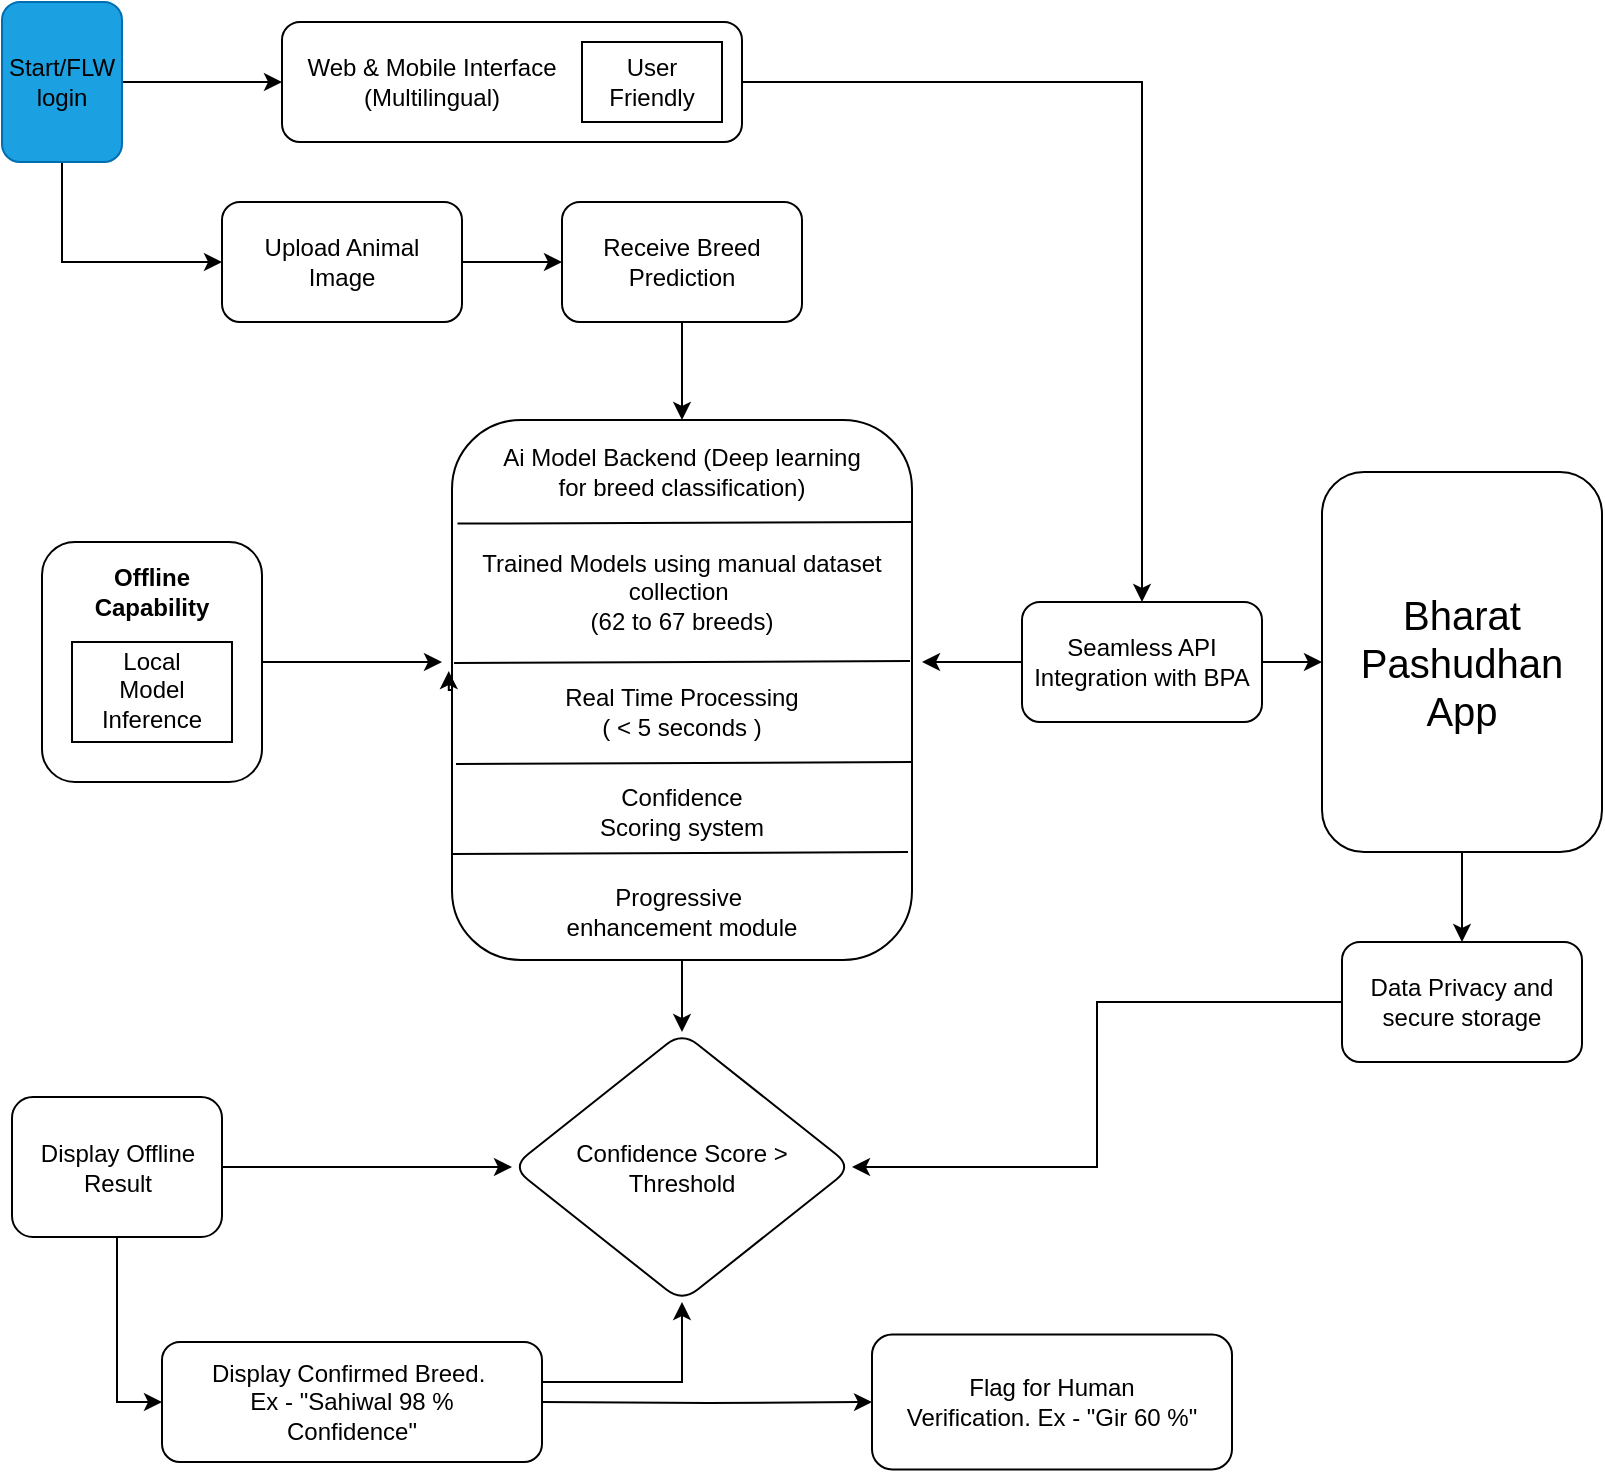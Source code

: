 <mxfile version="28.2.5">
  <diagram name="Page-1" id="f5k4R3PXAnSatEE4t928">
    <mxGraphModel dx="1226" dy="667" grid="1" gridSize="10" guides="1" tooltips="1" connect="1" arrows="1" fold="1" page="1" pageScale="1" pageWidth="850" pageHeight="1100" math="0" shadow="0">
      <root>
        <mxCell id="0" />
        <mxCell id="1" parent="0" />
        <mxCell id="JgzNHoKb5DvwIeMfJbxF-3" value="" style="edgeStyle=orthogonalEdgeStyle;rounded=0;orthogonalLoop=1;jettySize=auto;html=1;" edge="1" parent="1" source="JgzNHoKb5DvwIeMfJbxF-1" target="JgzNHoKb5DvwIeMfJbxF-2">
          <mxGeometry relative="1" as="geometry" />
        </mxCell>
        <mxCell id="JgzNHoKb5DvwIeMfJbxF-9" value="" style="edgeStyle=orthogonalEdgeStyle;rounded=0;orthogonalLoop=1;jettySize=auto;html=1;" edge="1" parent="1" source="JgzNHoKb5DvwIeMfJbxF-1" target="JgzNHoKb5DvwIeMfJbxF-8">
          <mxGeometry relative="1" as="geometry">
            <Array as="points">
              <mxPoint x="170" y="180" />
            </Array>
          </mxGeometry>
        </mxCell>
        <mxCell id="JgzNHoKb5DvwIeMfJbxF-1" value="" style="rounded=1;whiteSpace=wrap;html=1;direction=south;fillColor=#1ba1e2;strokeColor=#006EAF;fontColor=#ffffff;" vertex="1" parent="1">
          <mxGeometry x="140" y="50" width="60" height="80" as="geometry" />
        </mxCell>
        <mxCell id="JgzNHoKb5DvwIeMfJbxF-5" value="" style="edgeStyle=orthogonalEdgeStyle;rounded=0;orthogonalLoop=1;jettySize=auto;html=1;" edge="1" parent="1" source="JgzNHoKb5DvwIeMfJbxF-2" target="JgzNHoKb5DvwIeMfJbxF-4">
          <mxGeometry relative="1" as="geometry" />
        </mxCell>
        <mxCell id="JgzNHoKb5DvwIeMfJbxF-2" value="" style="whiteSpace=wrap;html=1;rounded=1;fontColor=light-dark(#f00a0a, #ededed);" vertex="1" parent="1">
          <mxGeometry x="280" y="60" width="230" height="60" as="geometry" />
        </mxCell>
        <mxCell id="JgzNHoKb5DvwIeMfJbxF-7" value="" style="edgeStyle=orthogonalEdgeStyle;rounded=0;orthogonalLoop=1;jettySize=auto;html=1;" edge="1" parent="1" source="JgzNHoKb5DvwIeMfJbxF-4" target="JgzNHoKb5DvwIeMfJbxF-6">
          <mxGeometry relative="1" as="geometry" />
        </mxCell>
        <mxCell id="JgzNHoKb5DvwIeMfJbxF-30" style="edgeStyle=orthogonalEdgeStyle;rounded=0;orthogonalLoop=1;jettySize=auto;html=1;" edge="1" parent="1" source="JgzNHoKb5DvwIeMfJbxF-4">
          <mxGeometry relative="1" as="geometry">
            <mxPoint x="600" y="380" as="targetPoint" />
          </mxGeometry>
        </mxCell>
        <mxCell id="JgzNHoKb5DvwIeMfJbxF-4" value="Seamless API Integration with BPA" style="whiteSpace=wrap;html=1;rounded=1;" vertex="1" parent="1">
          <mxGeometry x="650" y="350" width="120" height="60" as="geometry" />
        </mxCell>
        <mxCell id="JgzNHoKb5DvwIeMfJbxF-34" value="" style="edgeStyle=orthogonalEdgeStyle;rounded=0;orthogonalLoop=1;jettySize=auto;html=1;" edge="1" parent="1" source="JgzNHoKb5DvwIeMfJbxF-6" target="JgzNHoKb5DvwIeMfJbxF-33">
          <mxGeometry relative="1" as="geometry" />
        </mxCell>
        <mxCell id="JgzNHoKb5DvwIeMfJbxF-6" value="&lt;font style=&quot;font-size: 20px;&quot;&gt;Bharat Pashudhan App&lt;/font&gt;" style="whiteSpace=wrap;html=1;rounded=1;direction=south;" vertex="1" parent="1">
          <mxGeometry x="800" y="285" width="140" height="190" as="geometry" />
        </mxCell>
        <mxCell id="JgzNHoKb5DvwIeMfJbxF-11" value="" style="edgeStyle=orthogonalEdgeStyle;rounded=0;orthogonalLoop=1;jettySize=auto;html=1;" edge="1" parent="1" source="JgzNHoKb5DvwIeMfJbxF-8" target="JgzNHoKb5DvwIeMfJbxF-10">
          <mxGeometry relative="1" as="geometry" />
        </mxCell>
        <mxCell id="JgzNHoKb5DvwIeMfJbxF-8" value="" style="whiteSpace=wrap;html=1;rounded=1;" vertex="1" parent="1">
          <mxGeometry x="250" y="150" width="120" height="60" as="geometry" />
        </mxCell>
        <mxCell id="JgzNHoKb5DvwIeMfJbxF-13" value="" style="edgeStyle=orthogonalEdgeStyle;rounded=0;orthogonalLoop=1;jettySize=auto;html=1;" edge="1" parent="1" source="JgzNHoKb5DvwIeMfJbxF-10" target="JgzNHoKb5DvwIeMfJbxF-12">
          <mxGeometry relative="1" as="geometry" />
        </mxCell>
        <mxCell id="JgzNHoKb5DvwIeMfJbxF-10" value="" style="whiteSpace=wrap;html=1;rounded=1;" vertex="1" parent="1">
          <mxGeometry x="420" y="150" width="120" height="60" as="geometry" />
        </mxCell>
        <mxCell id="JgzNHoKb5DvwIeMfJbxF-32" value="" style="edgeStyle=orthogonalEdgeStyle;rounded=0;orthogonalLoop=1;jettySize=auto;html=1;" edge="1" parent="1" source="JgzNHoKb5DvwIeMfJbxF-12" target="JgzNHoKb5DvwIeMfJbxF-31">
          <mxGeometry relative="1" as="geometry" />
        </mxCell>
        <mxCell id="JgzNHoKb5DvwIeMfJbxF-12" value="" style="whiteSpace=wrap;html=1;rounded=1;" vertex="1" parent="1">
          <mxGeometry x="365" y="259" width="230" height="270" as="geometry" />
        </mxCell>
        <mxCell id="JgzNHoKb5DvwIeMfJbxF-16" style="edgeStyle=orthogonalEdgeStyle;rounded=0;orthogonalLoop=1;jettySize=auto;html=1;exitX=0;exitY=0.5;exitDx=0;exitDy=0;entryX=-0.007;entryY=0.465;entryDx=0;entryDy=0;entryPerimeter=0;" edge="1" parent="1" source="JgzNHoKb5DvwIeMfJbxF-12" target="JgzNHoKb5DvwIeMfJbxF-12">
          <mxGeometry relative="1" as="geometry" />
        </mxCell>
        <mxCell id="JgzNHoKb5DvwIeMfJbxF-19" style="edgeStyle=orthogonalEdgeStyle;rounded=0;orthogonalLoop=1;jettySize=auto;html=1;exitX=0.5;exitY=1;exitDx=0;exitDy=0;" edge="1" parent="1" source="JgzNHoKb5DvwIeMfJbxF-12" target="JgzNHoKb5DvwIeMfJbxF-12">
          <mxGeometry relative="1" as="geometry" />
        </mxCell>
        <mxCell id="JgzNHoKb5DvwIeMfJbxF-20" value="" style="endArrow=none;html=1;rounded=0;entryX=1.003;entryY=0.153;entryDx=0;entryDy=0;entryPerimeter=0;exitX=0.015;exitY=0.156;exitDx=0;exitDy=0;exitPerimeter=0;elbow=vertical;" edge="1" parent="1">
          <mxGeometry width="50" height="50" relative="1" as="geometry">
            <mxPoint x="367.76" y="310.81" as="sourcePoint" />
            <mxPoint x="595" y="310.0" as="targetPoint" />
            <Array as="points" />
          </mxGeometry>
        </mxCell>
        <mxCell id="JgzNHoKb5DvwIeMfJbxF-21" value="" style="endArrow=none;html=1;rounded=0;entryX=1.003;entryY=0.153;entryDx=0;entryDy=0;entryPerimeter=0;exitX=0.015;exitY=0.156;exitDx=0;exitDy=0;exitPerimeter=0;elbow=vertical;" edge="1" parent="1">
          <mxGeometry width="50" height="50" relative="1" as="geometry">
            <mxPoint x="366" y="380.5" as="sourcePoint" />
            <mxPoint x="594" y="379.5" as="targetPoint" />
            <Array as="points" />
          </mxGeometry>
        </mxCell>
        <mxCell id="JgzNHoKb5DvwIeMfJbxF-23" value="" style="endArrow=none;html=1;rounded=0;entryX=1.003;entryY=0.153;entryDx=0;entryDy=0;entryPerimeter=0;exitX=0.015;exitY=0.156;exitDx=0;exitDy=0;exitPerimeter=0;elbow=vertical;" edge="1" parent="1">
          <mxGeometry width="50" height="50" relative="1" as="geometry">
            <mxPoint x="365" y="476" as="sourcePoint" />
            <mxPoint x="593" y="475" as="targetPoint" />
          </mxGeometry>
        </mxCell>
        <mxCell id="JgzNHoKb5DvwIeMfJbxF-29" style="edgeStyle=orthogonalEdgeStyle;rounded=0;orthogonalLoop=1;jettySize=auto;html=1;" edge="1" parent="1" source="JgzNHoKb5DvwIeMfJbxF-25">
          <mxGeometry relative="1" as="geometry">
            <mxPoint x="360" y="380" as="targetPoint" />
          </mxGeometry>
        </mxCell>
        <mxCell id="JgzNHoKb5DvwIeMfJbxF-25" value="" style="rounded=1;whiteSpace=wrap;html=1;direction=south;" vertex="1" parent="1">
          <mxGeometry x="160" y="320" width="110" height="120" as="geometry" />
        </mxCell>
        <mxCell id="JgzNHoKb5DvwIeMfJbxF-31" value="" style="rhombus;whiteSpace=wrap;html=1;rounded=1;" vertex="1" parent="1">
          <mxGeometry x="395" y="565" width="170" height="135" as="geometry" />
        </mxCell>
        <mxCell id="JgzNHoKb5DvwIeMfJbxF-40" style="edgeStyle=orthogonalEdgeStyle;rounded=0;orthogonalLoop=1;jettySize=auto;html=1;exitX=0;exitY=0.5;exitDx=0;exitDy=0;entryX=1;entryY=0.5;entryDx=0;entryDy=0;" edge="1" parent="1" source="JgzNHoKb5DvwIeMfJbxF-33" target="JgzNHoKb5DvwIeMfJbxF-31">
          <mxGeometry relative="1" as="geometry">
            <mxPoint x="640" y="620" as="targetPoint" />
          </mxGeometry>
        </mxCell>
        <mxCell id="JgzNHoKb5DvwIeMfJbxF-33" value="" style="whiteSpace=wrap;html=1;rounded=1;" vertex="1" parent="1">
          <mxGeometry x="810" y="520" width="120" height="60" as="geometry" />
        </mxCell>
        <mxCell id="JgzNHoKb5DvwIeMfJbxF-38" style="edgeStyle=orthogonalEdgeStyle;rounded=0;orthogonalLoop=1;jettySize=auto;html=1;entryX=0;entryY=0.5;entryDx=0;entryDy=0;" edge="1" parent="1" source="JgzNHoKb5DvwIeMfJbxF-36" target="JgzNHoKb5DvwIeMfJbxF-31">
          <mxGeometry relative="1" as="geometry" />
        </mxCell>
        <mxCell id="JgzNHoKb5DvwIeMfJbxF-51" style="edgeStyle=orthogonalEdgeStyle;rounded=0;orthogonalLoop=1;jettySize=auto;html=1;entryX=0;entryY=0.5;entryDx=0;entryDy=0;" edge="1" parent="1" source="JgzNHoKb5DvwIeMfJbxF-36" target="JgzNHoKb5DvwIeMfJbxF-47">
          <mxGeometry relative="1" as="geometry" />
        </mxCell>
        <mxCell id="JgzNHoKb5DvwIeMfJbxF-36" value="" style="rounded=1;whiteSpace=wrap;html=1;" vertex="1" parent="1">
          <mxGeometry x="145" y="597.5" width="105" height="70" as="geometry" />
        </mxCell>
        <mxCell id="JgzNHoKb5DvwIeMfJbxF-52" style="edgeStyle=orthogonalEdgeStyle;rounded=0;orthogonalLoop=1;jettySize=auto;html=1;entryX=0.5;entryY=1;entryDx=0;entryDy=0;" edge="1" parent="1" source="JgzNHoKb5DvwIeMfJbxF-47" target="JgzNHoKb5DvwIeMfJbxF-31">
          <mxGeometry relative="1" as="geometry">
            <mxPoint x="480" y="710" as="targetPoint" />
            <Array as="points">
              <mxPoint x="480" y="740" />
            </Array>
          </mxGeometry>
        </mxCell>
        <mxCell id="JgzNHoKb5DvwIeMfJbxF-47" value="" style="rounded=1;whiteSpace=wrap;html=1;" vertex="1" parent="1">
          <mxGeometry x="220" y="720" width="190" height="60" as="geometry" />
        </mxCell>
        <mxCell id="JgzNHoKb5DvwIeMfJbxF-54" value="" style="rounded=1;whiteSpace=wrap;html=1;" vertex="1" parent="1">
          <mxGeometry x="575" y="716.25" width="180" height="67.5" as="geometry" />
        </mxCell>
        <mxCell id="JgzNHoKb5DvwIeMfJbxF-55" value="Start/FLW login" style="text;html=1;align=center;verticalAlign=middle;whiteSpace=wrap;rounded=0;" vertex="1" parent="1">
          <mxGeometry x="140" y="75" width="60" height="30" as="geometry" />
        </mxCell>
        <mxCell id="JgzNHoKb5DvwIeMfJbxF-56" value="Web &amp;amp; Mobile Interface (Multilingual)" style="text;html=1;align=center;verticalAlign=middle;whiteSpace=wrap;rounded=0;" vertex="1" parent="1">
          <mxGeometry x="290" y="75" width="130" height="30" as="geometry" />
        </mxCell>
        <mxCell id="JgzNHoKb5DvwIeMfJbxF-59" value="Upload Animal Image" style="text;html=1;align=center;verticalAlign=middle;whiteSpace=wrap;rounded=0;" vertex="1" parent="1">
          <mxGeometry x="265" y="165" width="90" height="30" as="geometry" />
        </mxCell>
        <mxCell id="JgzNHoKb5DvwIeMfJbxF-61" value="Receive Breed Prediction" style="text;html=1;align=center;verticalAlign=middle;whiteSpace=wrap;rounded=0;" vertex="1" parent="1">
          <mxGeometry x="430" y="165" width="100" height="30" as="geometry" />
        </mxCell>
        <mxCell id="JgzNHoKb5DvwIeMfJbxF-62" value="Ai Model Backend (Deep learning for breed classification)" style="text;html=1;align=center;verticalAlign=middle;whiteSpace=wrap;rounded=0;" vertex="1" parent="1">
          <mxGeometry x="385" y="270" width="190" height="30" as="geometry" />
        </mxCell>
        <mxCell id="JgzNHoKb5DvwIeMfJbxF-63" value="Trained Models using manual dataset collection&amp;nbsp;&lt;div&gt;(62 to 67 breeds)&lt;/div&gt;" style="text;html=1;align=center;verticalAlign=middle;whiteSpace=wrap;rounded=0;" vertex="1" parent="1">
          <mxGeometry x="375" y="330" width="210" height="30" as="geometry" />
        </mxCell>
        <mxCell id="JgzNHoKb5DvwIeMfJbxF-64" value="Real Time Processing ( &amp;lt; 5 seconds )" style="text;html=1;align=center;verticalAlign=middle;whiteSpace=wrap;rounded=0;" vertex="1" parent="1">
          <mxGeometry x="420" y="390" width="120" height="30" as="geometry" />
        </mxCell>
        <mxCell id="JgzNHoKb5DvwIeMfJbxF-67" value="" style="endArrow=none;html=1;rounded=0;entryX=1.003;entryY=0.153;entryDx=0;entryDy=0;entryPerimeter=0;exitX=0.015;exitY=0.156;exitDx=0;exitDy=0;exitPerimeter=0;elbow=vertical;" edge="1" parent="1">
          <mxGeometry width="50" height="50" relative="1" as="geometry">
            <mxPoint x="367" y="431" as="sourcePoint" />
            <mxPoint x="595" y="430" as="targetPoint" />
            <Array as="points" />
          </mxGeometry>
        </mxCell>
        <mxCell id="JgzNHoKb5DvwIeMfJbxF-68" value="Confidence Scoring system" style="text;html=1;align=center;verticalAlign=middle;whiteSpace=wrap;rounded=0;" vertex="1" parent="1">
          <mxGeometry x="430" y="440" width="100" height="30" as="geometry" />
        </mxCell>
        <mxCell id="JgzNHoKb5DvwIeMfJbxF-69" value="Progressive&amp;nbsp; enhancement module" style="text;html=1;align=center;verticalAlign=middle;whiteSpace=wrap;rounded=0;" vertex="1" parent="1">
          <mxGeometry x="420" y="490" width="120" height="30" as="geometry" />
        </mxCell>
        <mxCell id="JgzNHoKb5DvwIeMfJbxF-70" value="" style="rounded=0;whiteSpace=wrap;html=1;" vertex="1" parent="1">
          <mxGeometry x="175" y="370" width="80" height="50" as="geometry" />
        </mxCell>
        <mxCell id="JgzNHoKb5DvwIeMfJbxF-71" value="Local Model Inference" style="text;html=1;align=center;verticalAlign=middle;whiteSpace=wrap;rounded=0;" vertex="1" parent="1">
          <mxGeometry x="185" y="379" width="60" height="30" as="geometry" />
        </mxCell>
        <mxCell id="JgzNHoKb5DvwIeMfJbxF-72" value="&lt;b&gt;Offline Capability&lt;/b&gt;" style="text;html=1;align=center;verticalAlign=middle;whiteSpace=wrap;rounded=0;" vertex="1" parent="1">
          <mxGeometry x="185" y="330" width="60" height="30" as="geometry" />
        </mxCell>
        <mxCell id="JgzNHoKb5DvwIeMfJbxF-73" value="Confidence Score &amp;gt; Threshold" style="text;html=1;align=center;verticalAlign=middle;whiteSpace=wrap;rounded=0;" vertex="1" parent="1">
          <mxGeometry x="420" y="617.5" width="120" height="30" as="geometry" />
        </mxCell>
        <mxCell id="JgzNHoKb5DvwIeMfJbxF-74" value="Data Privacy and secure storage" style="text;html=1;align=center;verticalAlign=middle;whiteSpace=wrap;rounded=0;" vertex="1" parent="1">
          <mxGeometry x="820" y="535" width="100" height="30" as="geometry" />
        </mxCell>
        <mxCell id="JgzNHoKb5DvwIeMfJbxF-75" value="Display Offline Result" style="text;html=1;align=center;verticalAlign=middle;whiteSpace=wrap;rounded=0;" vertex="1" parent="1">
          <mxGeometry x="156.5" y="617.5" width="82" height="30" as="geometry" />
        </mxCell>
        <mxCell id="JgzNHoKb5DvwIeMfJbxF-77" style="edgeStyle=orthogonalEdgeStyle;rounded=0;orthogonalLoop=1;jettySize=auto;html=1;entryX=0;entryY=0.5;entryDx=0;entryDy=0;" edge="1" parent="1" target="JgzNHoKb5DvwIeMfJbxF-54">
          <mxGeometry relative="1" as="geometry">
            <mxPoint x="410" y="750" as="sourcePoint" />
          </mxGeometry>
        </mxCell>
        <mxCell id="JgzNHoKb5DvwIeMfJbxF-80" value="" style="rounded=0;whiteSpace=wrap;html=1;" vertex="1" parent="1">
          <mxGeometry x="430" y="70" width="70" height="40" as="geometry" />
        </mxCell>
        <mxCell id="JgzNHoKb5DvwIeMfJbxF-76" value="Display Confirmed Breed.&amp;nbsp;&lt;div&gt;Ex - &quot;Sahiwal 98 % Confidence&quot;&lt;/div&gt;" style="text;html=1;align=center;verticalAlign=middle;whiteSpace=wrap;rounded=0;" vertex="1" parent="1">
          <mxGeometry x="230" y="727.5" width="170" height="45" as="geometry" />
        </mxCell>
        <mxCell id="JgzNHoKb5DvwIeMfJbxF-79" value="Flag for Human Verification. Ex - &quot;Gir 60 %&quot;" style="text;html=1;align=center;verticalAlign=middle;whiteSpace=wrap;rounded=0;" vertex="1" parent="1">
          <mxGeometry x="590" y="735" width="150" height="30" as="geometry" />
        </mxCell>
        <mxCell id="JgzNHoKb5DvwIeMfJbxF-81" value="User Friendly" style="text;html=1;align=center;verticalAlign=middle;whiteSpace=wrap;rounded=0;" vertex="1" parent="1">
          <mxGeometry x="435" y="75" width="60" height="30" as="geometry" />
        </mxCell>
      </root>
    </mxGraphModel>
  </diagram>
</mxfile>
